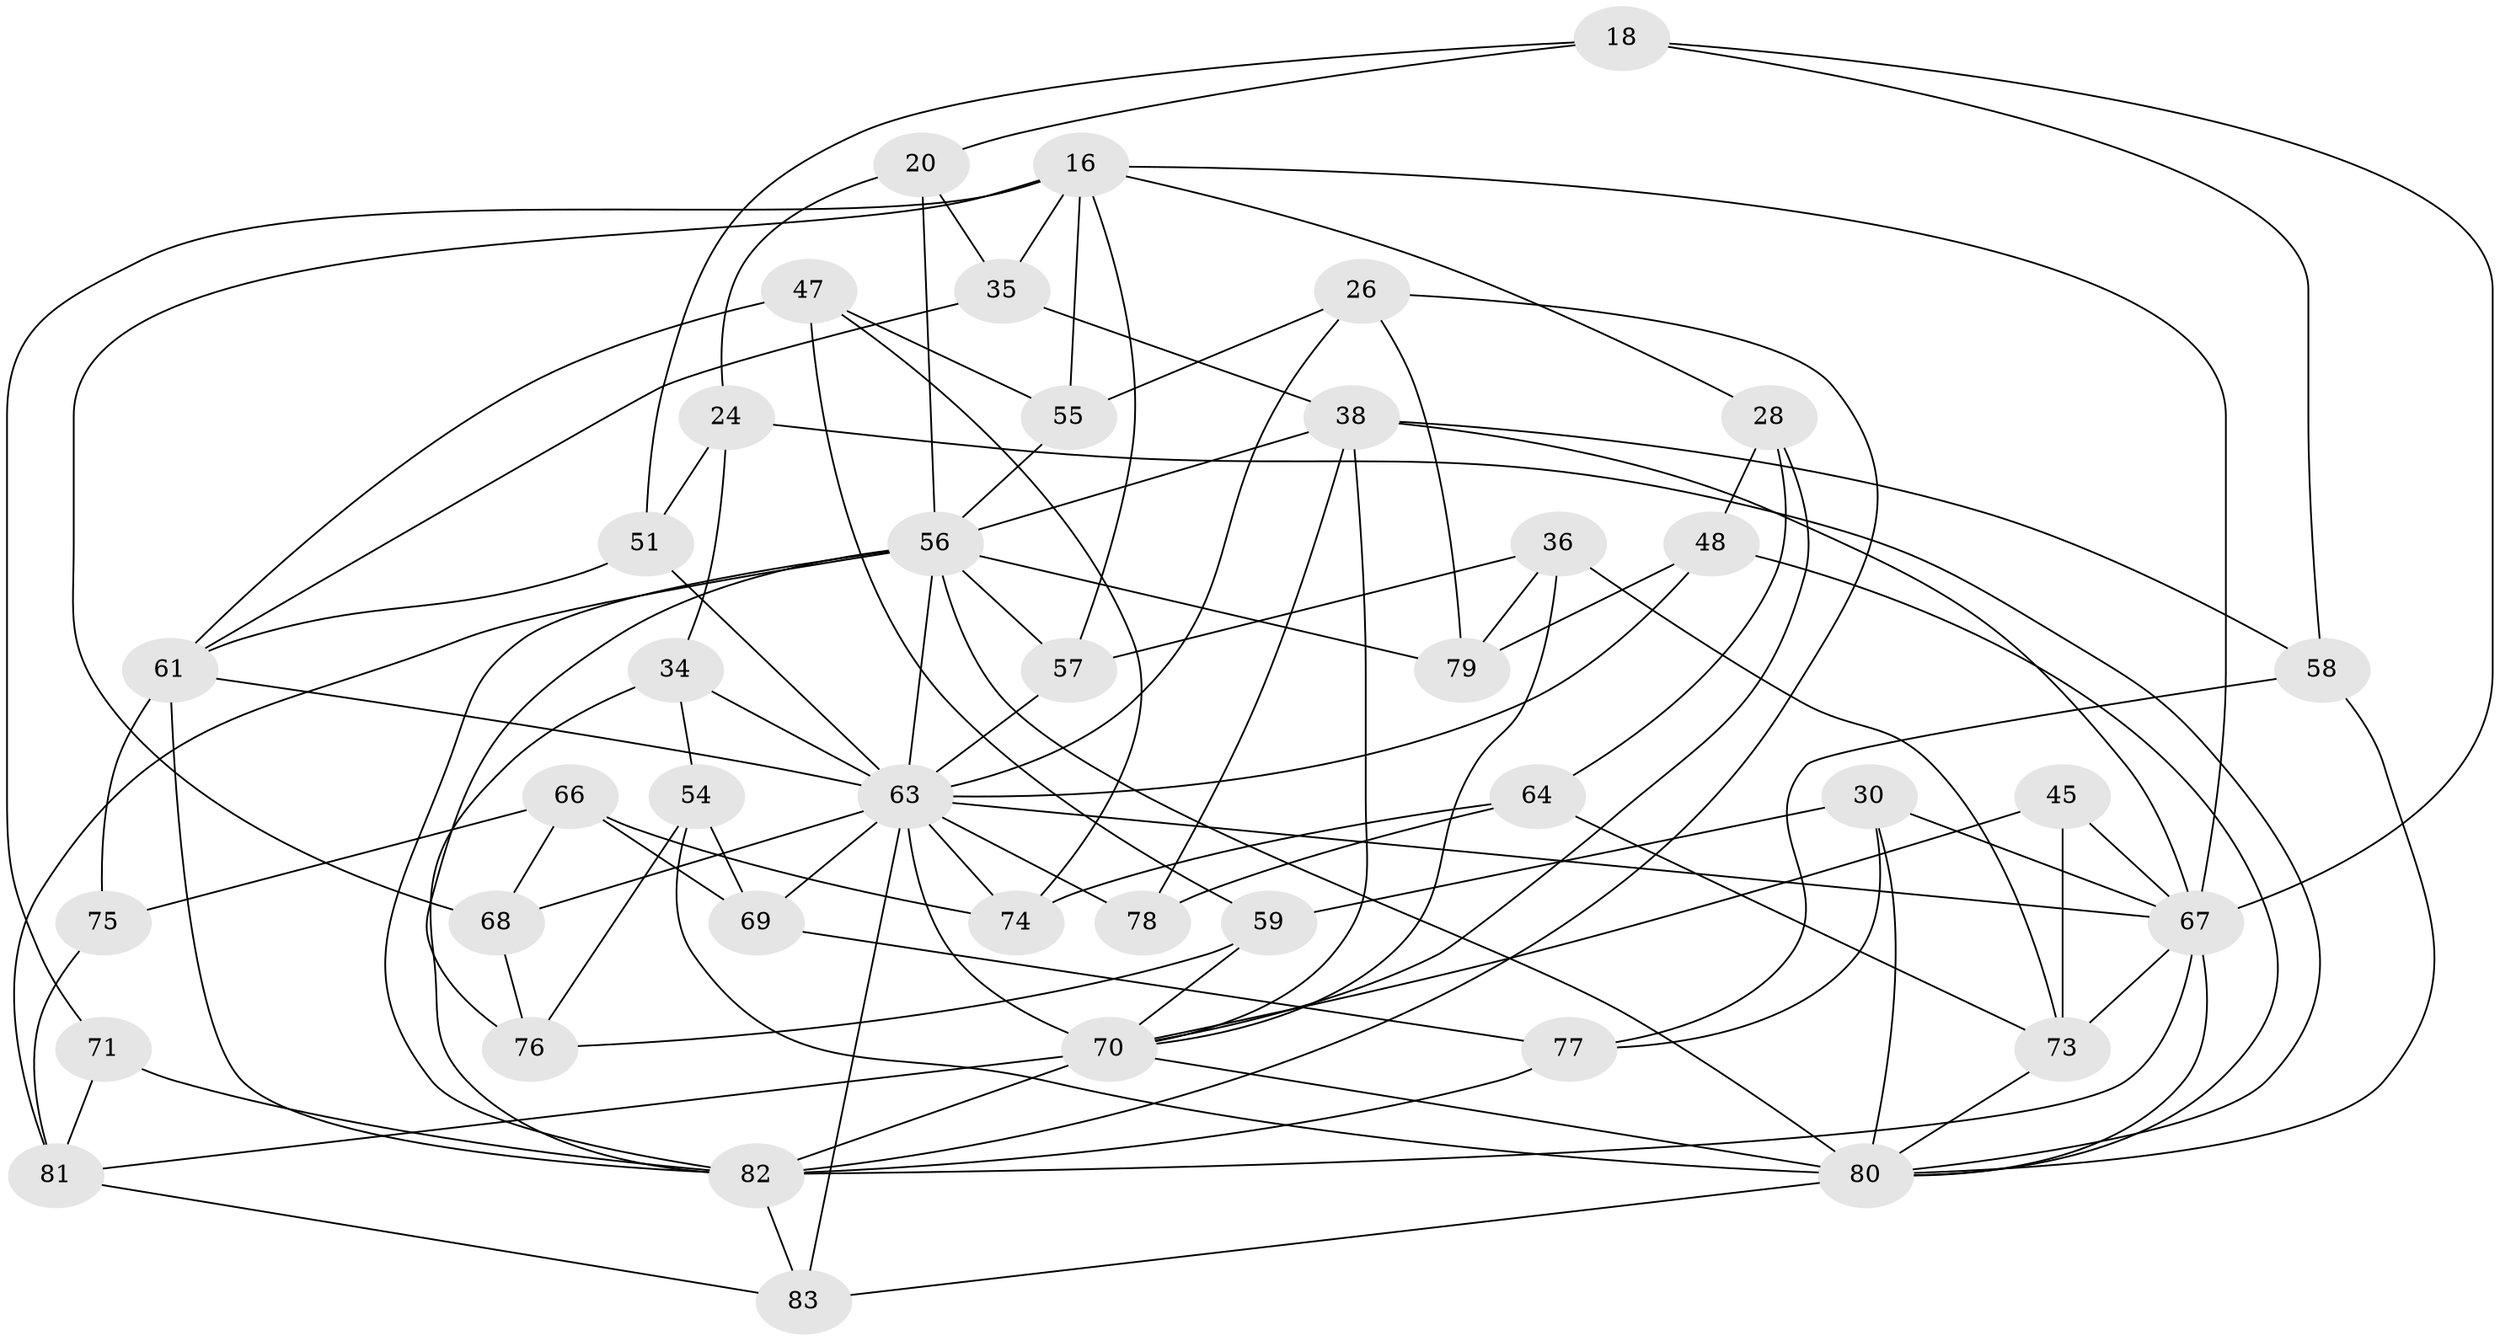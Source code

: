 // original degree distribution, {4: 1.0}
// Generated by graph-tools (version 1.1) at 2025/58/03/09/25 04:58:55]
// undirected, 41 vertices, 103 edges
graph export_dot {
graph [start="1"]
  node [color=gray90,style=filled];
  16 [super="+11"];
  18;
  20;
  24;
  26;
  28;
  30;
  34;
  35;
  36;
  38 [super="+21"];
  45;
  47;
  48;
  51;
  54;
  55;
  56 [super="+2+39+32"];
  57;
  58;
  59;
  61 [super="+42+60"];
  63 [super="+49+31+33"];
  64;
  66;
  67 [super="+65"];
  68;
  69;
  70 [super="+44"];
  71 [super="+62"];
  73 [super="+23"];
  74;
  75;
  76;
  77;
  78;
  79;
  80 [super="+41+72"];
  81 [super="+29"];
  82 [super="+46+52+50"];
  83;
  16 -- 55;
  16 -- 71 [weight=2];
  16 -- 57;
  16 -- 35;
  16 -- 68;
  16 -- 28;
  16 -- 67;
  18 -- 51;
  18 -- 58;
  18 -- 20;
  18 -- 67;
  20 -- 24;
  20 -- 35;
  20 -- 56;
  24 -- 51;
  24 -- 34;
  24 -- 80;
  26 -- 55;
  26 -- 79;
  26 -- 82;
  26 -- 63;
  28 -- 48;
  28 -- 64;
  28 -- 70;
  30 -- 59;
  30 -- 77;
  30 -- 80;
  30 -- 67;
  34 -- 54;
  34 -- 82;
  34 -- 63;
  35 -- 61;
  35 -- 38;
  36 -- 57;
  36 -- 79;
  36 -- 73;
  36 -- 70;
  38 -- 58;
  38 -- 67 [weight=2];
  38 -- 70;
  38 -- 56;
  38 -- 78 [weight=2];
  45 -- 73 [weight=2];
  45 -- 70;
  45 -- 67;
  47 -- 74;
  47 -- 55;
  47 -- 59;
  47 -- 61;
  48 -- 79;
  48 -- 63;
  48 -- 80;
  51 -- 61;
  51 -- 63;
  54 -- 69;
  54 -- 80;
  54 -- 76;
  55 -- 56;
  56 -- 79;
  56 -- 81 [weight=2];
  56 -- 82 [weight=2];
  56 -- 57;
  56 -- 76;
  56 -- 80;
  56 -- 63;
  57 -- 63;
  58 -- 77;
  58 -- 80;
  59 -- 76;
  59 -- 70;
  61 -- 75 [weight=2];
  61 -- 82;
  61 -- 63 [weight=2];
  63 -- 83;
  63 -- 70 [weight=2];
  63 -- 67 [weight=3];
  63 -- 68;
  63 -- 78;
  63 -- 69;
  63 -- 74;
  64 -- 73;
  64 -- 74;
  64 -- 78;
  66 -- 69;
  66 -- 68;
  66 -- 75;
  66 -- 74;
  67 -- 82 [weight=3];
  67 -- 73;
  67 -- 80;
  68 -- 76;
  69 -- 77;
  70 -- 82 [weight=5];
  70 -- 80 [weight=3];
  70 -- 81;
  71 -- 82 [weight=3];
  71 -- 81;
  73 -- 80;
  75 -- 81;
  77 -- 82;
  80 -- 83;
  81 -- 83;
  82 -- 83;
}
